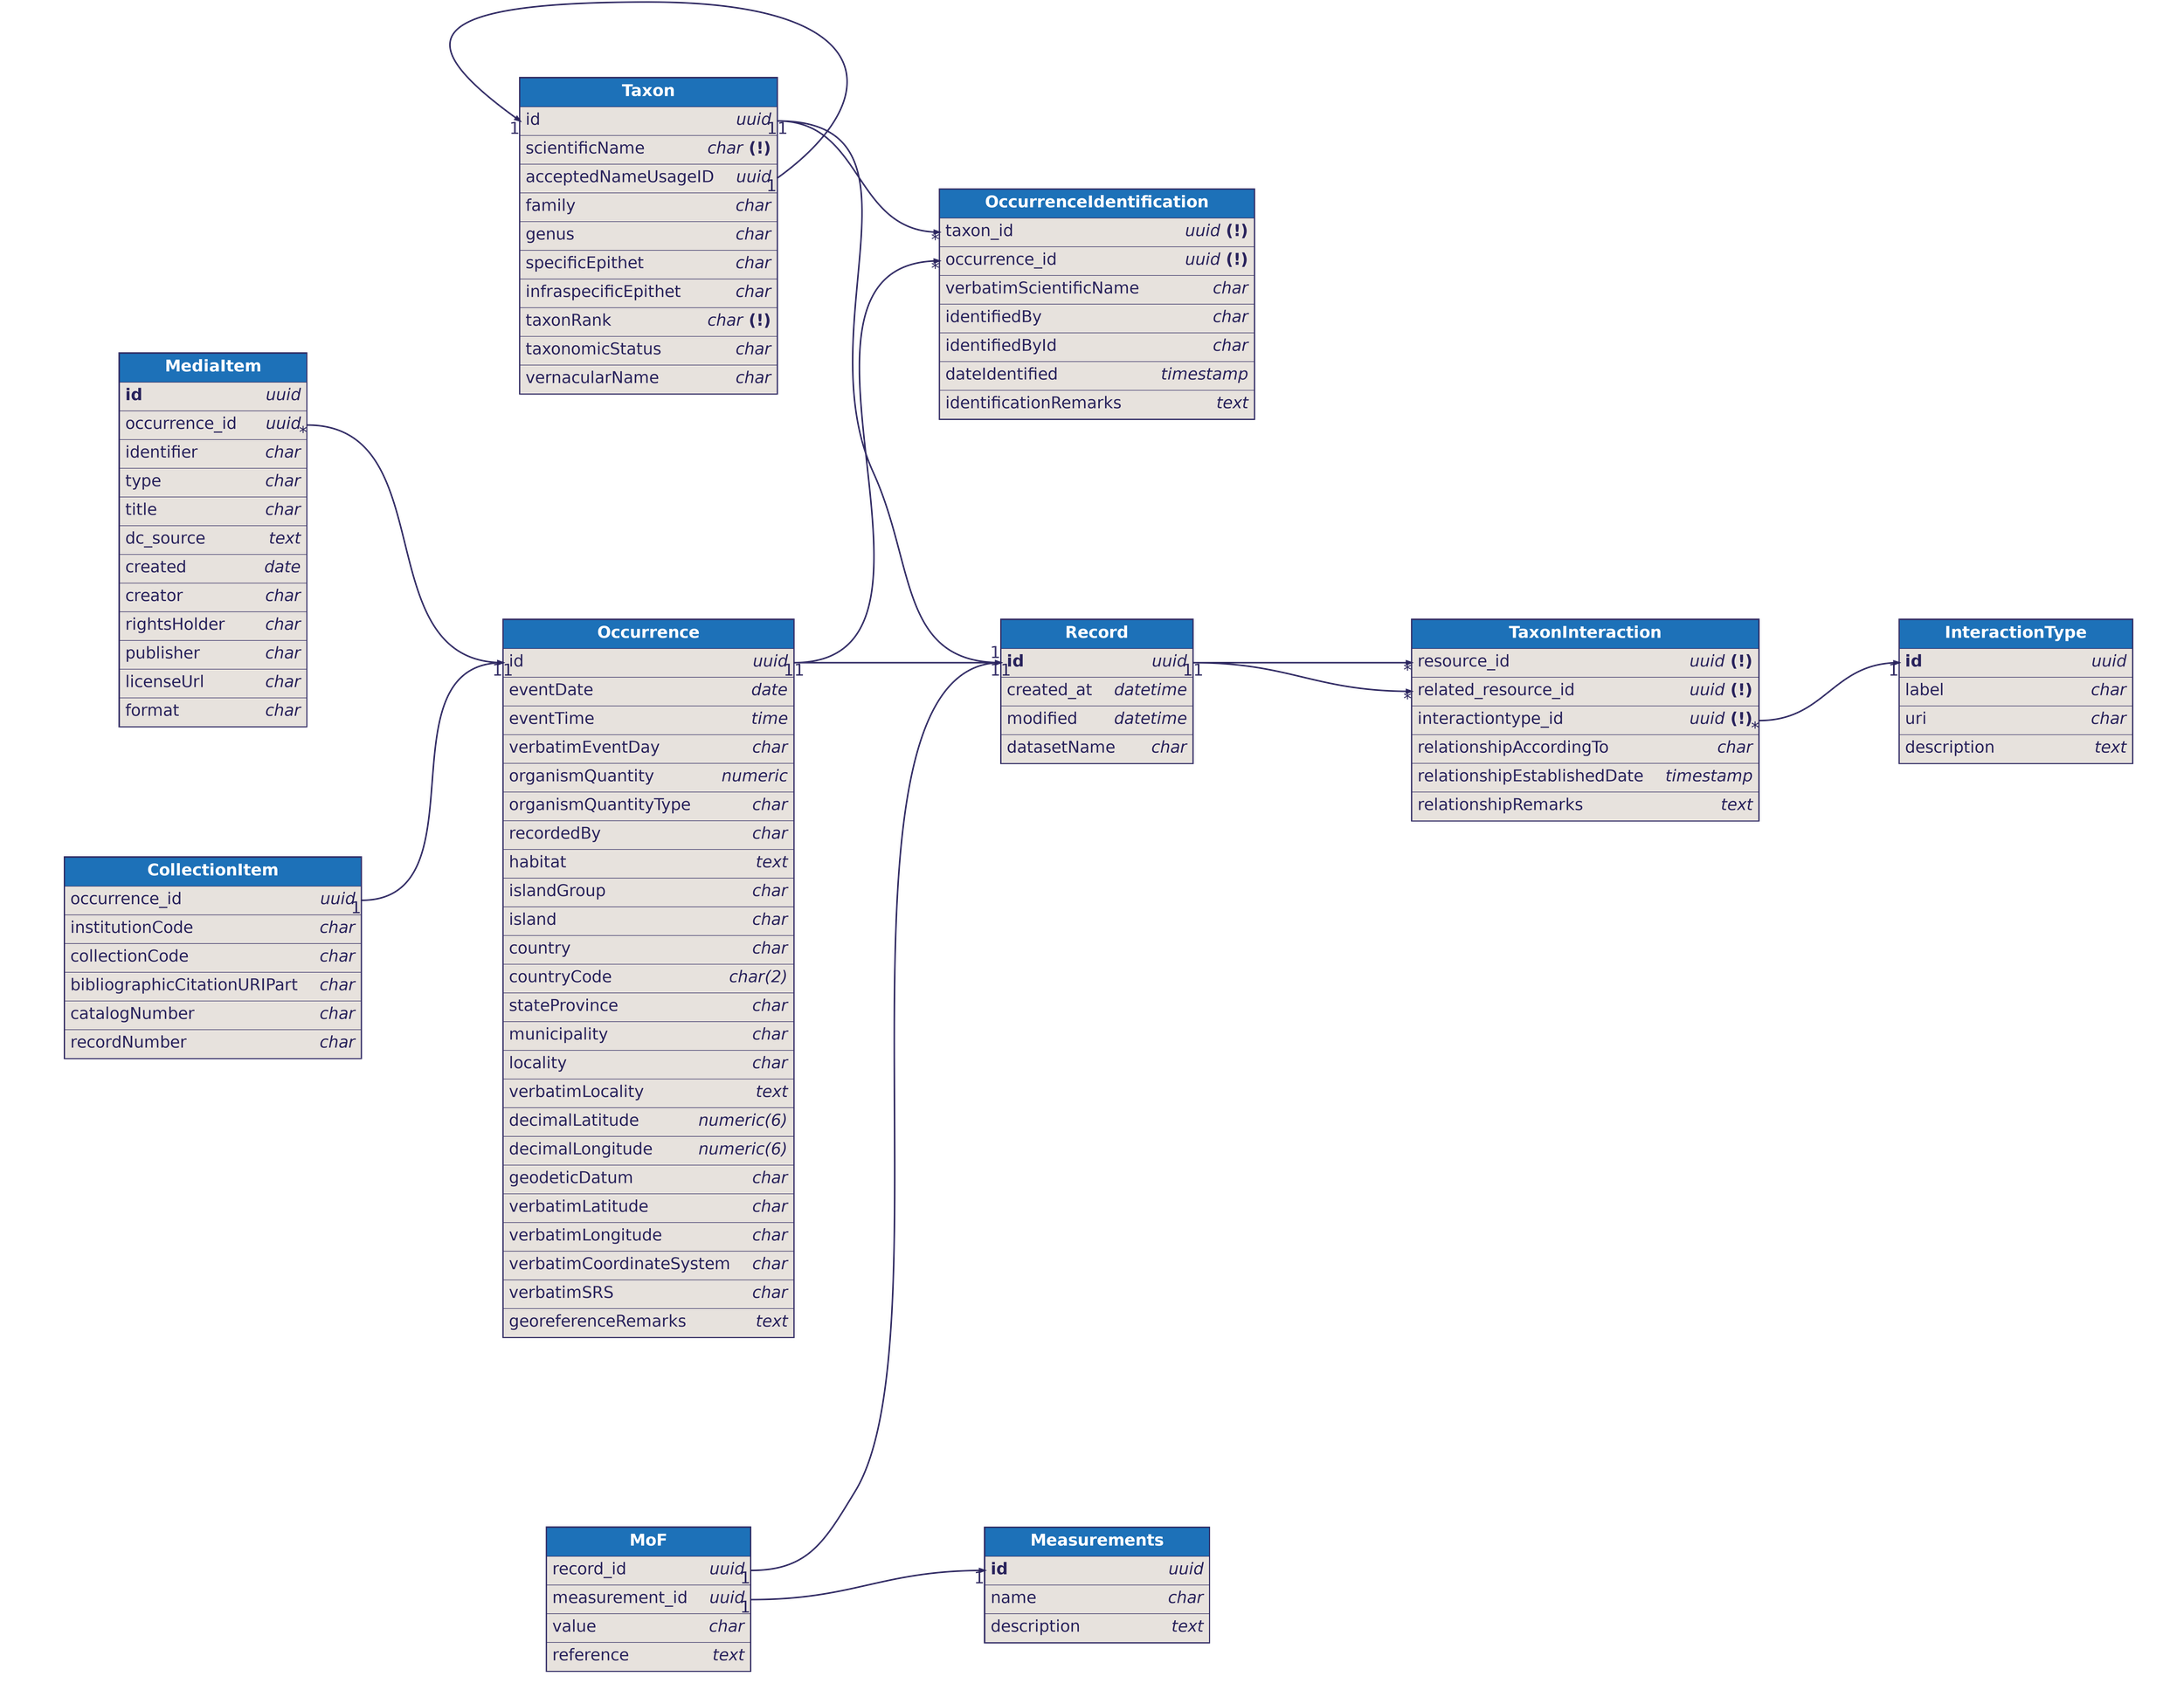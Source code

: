 digraph dbml {
      rankdir=LR;
      graph [fontname="helvetica", fontsize=32, fontcolor="#29235c", bgcolor="transparent"];
      node [penwidth=0, margin=0, fontname="helvetica", fontsize=32, fontcolor="#29235c"];
      edge [fontname="helvetica", fontsize=32, fontcolor="#29235c", color="#29235c"];

      
      
      
      "Record" [id="Record";label=<<TABLE BORDER="2" COLOR="#29235c" CELLBORDER="1" CELLSPACING="0" CELLPADDING="10" >
      <TR><TD PORT="f0" WIDTH="150" BGCOLOR="#1d71b8"><font color="#ffffff"><B>       Record       </B></font></TD></TR>
<TR><TD ALIGN="left" PORT="f1" BGCOLOR="#e7e2dd">
      <TABLE CELLPADDING="0" CELLSPACING="0" BORDER="0">
        <TR>
          <TD ALIGN="LEFT"><b>id</b><FONT>    </FONT></TD>
          <TD ALIGN="RIGHT"><font><i>uuid</i></font></TD>
        </TR>
      </TABLE>
    </TD></TR>
<TR><TD ALIGN="left" PORT="f2" BGCOLOR="#e7e2dd">
      <TABLE CELLPADDING="0" CELLSPACING="0" BORDER="0">
        <TR>
          <TD ALIGN="LEFT">created_at<FONT>    </FONT></TD>
          <TD ALIGN="RIGHT"><font><i>datetime</i></font></TD>
        </TR>
      </TABLE>
    </TD></TR>
<TR><TD ALIGN="left" PORT="f3" BGCOLOR="#e7e2dd">
      <TABLE CELLPADDING="0" CELLSPACING="0" BORDER="0">
        <TR>
          <TD ALIGN="LEFT">modified<FONT>    </FONT></TD>
          <TD ALIGN="RIGHT"><font><i>datetime</i></font></TD>
        </TR>
      </TABLE>
    </TD></TR>
<TR><TD ALIGN="left" PORT="f4" BGCOLOR="#e7e2dd">
      <TABLE CELLPADDING="0" CELLSPACING="0" BORDER="0">
        <TR>
          <TD ALIGN="LEFT">datasetName<FONT>    </FONT></TD>
          <TD ALIGN="RIGHT"><font><i>char</i></font></TD>
        </TR>
      </TABLE>
    </TD></TR>
    </TABLE>>];
"Taxon" [id="Taxon";label=<<TABLE BORDER="2" COLOR="#29235c" CELLBORDER="1" CELLSPACING="0" CELLPADDING="10" >
      <TR><TD PORT="f0" WIDTH="150" BGCOLOR="#1d71b8"><font color="#ffffff"><B>       Taxon       </B></font></TD></TR>
<TR><TD ALIGN="left" PORT="f1" BGCOLOR="#e7e2dd">
      <TABLE CELLPADDING="0" CELLSPACING="0" BORDER="0">
        <TR>
          <TD ALIGN="LEFT">id<FONT>    </FONT></TD>
          <TD ALIGN="RIGHT"><font><i>uuid</i></font></TD>
        </TR>
      </TABLE>
    </TD></TR>
<TR><TD ALIGN="left" PORT="f2" BGCOLOR="#e7e2dd">
      <TABLE CELLPADDING="0" CELLSPACING="0" BORDER="0">
        <TR>
          <TD ALIGN="LEFT">scientificName<FONT>    </FONT></TD>
          <TD ALIGN="RIGHT"><font><i>char</i> <b>(!)</b></font></TD>
        </TR>
      </TABLE>
    </TD></TR>
<TR><TD ALIGN="left" PORT="f3" BGCOLOR="#e7e2dd">
      <TABLE CELLPADDING="0" CELLSPACING="0" BORDER="0">
        <TR>
          <TD ALIGN="LEFT">acceptedNameUsageID<FONT>    </FONT></TD>
          <TD ALIGN="RIGHT"><font><i>uuid</i></font></TD>
        </TR>
      </TABLE>
    </TD></TR>
<TR><TD ALIGN="left" PORT="f4" BGCOLOR="#e7e2dd">
      <TABLE CELLPADDING="0" CELLSPACING="0" BORDER="0">
        <TR>
          <TD ALIGN="LEFT">family<FONT>    </FONT></TD>
          <TD ALIGN="RIGHT"><font><i>char</i></font></TD>
        </TR>
      </TABLE>
    </TD></TR>
<TR><TD ALIGN="left" PORT="f5" BGCOLOR="#e7e2dd">
      <TABLE CELLPADDING="0" CELLSPACING="0" BORDER="0">
        <TR>
          <TD ALIGN="LEFT">genus<FONT>    </FONT></TD>
          <TD ALIGN="RIGHT"><font><i>char</i></font></TD>
        </TR>
      </TABLE>
    </TD></TR>
<TR><TD ALIGN="left" PORT="f6" BGCOLOR="#e7e2dd">
      <TABLE CELLPADDING="0" CELLSPACING="0" BORDER="0">
        <TR>
          <TD ALIGN="LEFT">specificEpithet<FONT>    </FONT></TD>
          <TD ALIGN="RIGHT"><font><i>char</i></font></TD>
        </TR>
      </TABLE>
    </TD></TR>
<TR><TD ALIGN="left" PORT="f7" BGCOLOR="#e7e2dd">
      <TABLE CELLPADDING="0" CELLSPACING="0" BORDER="0">
        <TR>
          <TD ALIGN="LEFT">infraspecificEpithet<FONT>    </FONT></TD>
          <TD ALIGN="RIGHT"><font><i>char</i></font></TD>
        </TR>
      </TABLE>
    </TD></TR>
<TR><TD ALIGN="left" PORT="f8" BGCOLOR="#e7e2dd">
      <TABLE CELLPADDING="0" CELLSPACING="0" BORDER="0">
        <TR>
          <TD ALIGN="LEFT">taxonRank<FONT>    </FONT></TD>
          <TD ALIGN="RIGHT"><font><i>char</i> <b>(!)</b></font></TD>
        </TR>
      </TABLE>
    </TD></TR>
<TR><TD ALIGN="left" PORT="f9" BGCOLOR="#e7e2dd">
      <TABLE CELLPADDING="0" CELLSPACING="0" BORDER="0">
        <TR>
          <TD ALIGN="LEFT">taxonomicStatus<FONT>    </FONT></TD>
          <TD ALIGN="RIGHT"><font><i>char</i></font></TD>
        </TR>
      </TABLE>
    </TD></TR>
<TR><TD ALIGN="left" PORT="f10" BGCOLOR="#e7e2dd">
      <TABLE CELLPADDING="0" CELLSPACING="0" BORDER="0">
        <TR>
          <TD ALIGN="LEFT">vernacularName<FONT>    </FONT></TD>
          <TD ALIGN="RIGHT"><font><i>char</i></font></TD>
        </TR>
      </TABLE>
    </TD></TR>
    </TABLE>>];
"Occurrence" [id="Occurrence";label=<<TABLE BORDER="2" COLOR="#29235c" CELLBORDER="1" CELLSPACING="0" CELLPADDING="10" >
      <TR><TD PORT="f0" WIDTH="150" BGCOLOR="#1d71b8"><font color="#ffffff"><B>       Occurrence       </B></font></TD></TR>
<TR><TD ALIGN="left" PORT="f1" BGCOLOR="#e7e2dd">
      <TABLE CELLPADDING="0" CELLSPACING="0" BORDER="0">
        <TR>
          <TD ALIGN="LEFT">id<FONT>    </FONT></TD>
          <TD ALIGN="RIGHT"><font><i>uuid</i></font></TD>
        </TR>
      </TABLE>
    </TD></TR>
<TR><TD ALIGN="left" PORT="f2" BGCOLOR="#e7e2dd">
      <TABLE CELLPADDING="0" CELLSPACING="0" BORDER="0">
        <TR>
          <TD ALIGN="LEFT">eventDate<FONT>    </FONT></TD>
          <TD ALIGN="RIGHT"><font><i>date</i></font></TD>
        </TR>
      </TABLE>
    </TD></TR>
<TR><TD ALIGN="left" PORT="f3" BGCOLOR="#e7e2dd">
      <TABLE CELLPADDING="0" CELLSPACING="0" BORDER="0">
        <TR>
          <TD ALIGN="LEFT">eventTime<FONT>    </FONT></TD>
          <TD ALIGN="RIGHT"><font><i>time</i></font></TD>
        </TR>
      </TABLE>
    </TD></TR>
<TR><TD ALIGN="left" PORT="f4" BGCOLOR="#e7e2dd">
      <TABLE CELLPADDING="0" CELLSPACING="0" BORDER="0">
        <TR>
          <TD ALIGN="LEFT">verbatimEventDay<FONT>    </FONT></TD>
          <TD ALIGN="RIGHT"><font><i>char</i></font></TD>
        </TR>
      </TABLE>
    </TD></TR>
<TR><TD ALIGN="left" PORT="f5" BGCOLOR="#e7e2dd">
      <TABLE CELLPADDING="0" CELLSPACING="0" BORDER="0">
        <TR>
          <TD ALIGN="LEFT">organismQuantity<FONT>    </FONT></TD>
          <TD ALIGN="RIGHT"><font><i>numeric</i></font></TD>
        </TR>
      </TABLE>
    </TD></TR>
<TR><TD ALIGN="left" PORT="f6" BGCOLOR="#e7e2dd">
      <TABLE CELLPADDING="0" CELLSPACING="0" BORDER="0">
        <TR>
          <TD ALIGN="LEFT">organismQuantityType<FONT>    </FONT></TD>
          <TD ALIGN="RIGHT"><font><i>char</i></font></TD>
        </TR>
      </TABLE>
    </TD></TR>
<TR><TD ALIGN="left" PORT="f7" BGCOLOR="#e7e2dd">
      <TABLE CELLPADDING="0" CELLSPACING="0" BORDER="0">
        <TR>
          <TD ALIGN="LEFT">recordedBy<FONT>    </FONT></TD>
          <TD ALIGN="RIGHT"><font><i>char</i></font></TD>
        </TR>
      </TABLE>
    </TD></TR>
<TR><TD ALIGN="left" PORT="f8" BGCOLOR="#e7e2dd">
      <TABLE CELLPADDING="0" CELLSPACING="0" BORDER="0">
        <TR>
          <TD ALIGN="LEFT">habitat<FONT>    </FONT></TD>
          <TD ALIGN="RIGHT"><font><i>text</i></font></TD>
        </TR>
      </TABLE>
    </TD></TR>
<TR><TD ALIGN="left" PORT="f9" BGCOLOR="#e7e2dd">
      <TABLE CELLPADDING="0" CELLSPACING="0" BORDER="0">
        <TR>
          <TD ALIGN="LEFT">islandGroup<FONT>    </FONT></TD>
          <TD ALIGN="RIGHT"><font><i>char</i></font></TD>
        </TR>
      </TABLE>
    </TD></TR>
<TR><TD ALIGN="left" PORT="f10" BGCOLOR="#e7e2dd">
      <TABLE CELLPADDING="0" CELLSPACING="0" BORDER="0">
        <TR>
          <TD ALIGN="LEFT">island<FONT>    </FONT></TD>
          <TD ALIGN="RIGHT"><font><i>char</i></font></TD>
        </TR>
      </TABLE>
    </TD></TR>
<TR><TD ALIGN="left" PORT="f11" BGCOLOR="#e7e2dd">
      <TABLE CELLPADDING="0" CELLSPACING="0" BORDER="0">
        <TR>
          <TD ALIGN="LEFT">country<FONT>    </FONT></TD>
          <TD ALIGN="RIGHT"><font><i>char</i></font></TD>
        </TR>
      </TABLE>
    </TD></TR>
<TR><TD ALIGN="left" PORT="f12" BGCOLOR="#e7e2dd">
      <TABLE CELLPADDING="0" CELLSPACING="0" BORDER="0">
        <TR>
          <TD ALIGN="LEFT">countryCode<FONT>    </FONT></TD>
          <TD ALIGN="RIGHT"><font><i>char(2)</i></font></TD>
        </TR>
      </TABLE>
    </TD></TR>
<TR><TD ALIGN="left" PORT="f13" BGCOLOR="#e7e2dd">
      <TABLE CELLPADDING="0" CELLSPACING="0" BORDER="0">
        <TR>
          <TD ALIGN="LEFT">stateProvince<FONT>    </FONT></TD>
          <TD ALIGN="RIGHT"><font><i>char</i></font></TD>
        </TR>
      </TABLE>
    </TD></TR>
<TR><TD ALIGN="left" PORT="f14" BGCOLOR="#e7e2dd">
      <TABLE CELLPADDING="0" CELLSPACING="0" BORDER="0">
        <TR>
          <TD ALIGN="LEFT">municipality<FONT>    </FONT></TD>
          <TD ALIGN="RIGHT"><font><i>char</i></font></TD>
        </TR>
      </TABLE>
    </TD></TR>
<TR><TD ALIGN="left" PORT="f15" BGCOLOR="#e7e2dd">
      <TABLE CELLPADDING="0" CELLSPACING="0" BORDER="0">
        <TR>
          <TD ALIGN="LEFT">locality<FONT>    </FONT></TD>
          <TD ALIGN="RIGHT"><font><i>char</i></font></TD>
        </TR>
      </TABLE>
    </TD></TR>
<TR><TD ALIGN="left" PORT="f16" BGCOLOR="#e7e2dd">
      <TABLE CELLPADDING="0" CELLSPACING="0" BORDER="0">
        <TR>
          <TD ALIGN="LEFT">verbatimLocality<FONT>    </FONT></TD>
          <TD ALIGN="RIGHT"><font><i>text</i></font></TD>
        </TR>
      </TABLE>
    </TD></TR>
<TR><TD ALIGN="left" PORT="f17" BGCOLOR="#e7e2dd">
      <TABLE CELLPADDING="0" CELLSPACING="0" BORDER="0">
        <TR>
          <TD ALIGN="LEFT">decimalLatitude<FONT>    </FONT></TD>
          <TD ALIGN="RIGHT"><font><i>numeric(6)</i></font></TD>
        </TR>
      </TABLE>
    </TD></TR>
<TR><TD ALIGN="left" PORT="f18" BGCOLOR="#e7e2dd">
      <TABLE CELLPADDING="0" CELLSPACING="0" BORDER="0">
        <TR>
          <TD ALIGN="LEFT">decimalLongitude<FONT>    </FONT></TD>
          <TD ALIGN="RIGHT"><font><i>numeric(6)</i></font></TD>
        </TR>
      </TABLE>
    </TD></TR>
<TR><TD ALIGN="left" PORT="f19" BGCOLOR="#e7e2dd">
      <TABLE CELLPADDING="0" CELLSPACING="0" BORDER="0">
        <TR>
          <TD ALIGN="LEFT">geodeticDatum<FONT>    </FONT></TD>
          <TD ALIGN="RIGHT"><font><i>char</i></font></TD>
        </TR>
      </TABLE>
    </TD></TR>
<TR><TD ALIGN="left" PORT="f20" BGCOLOR="#e7e2dd">
      <TABLE CELLPADDING="0" CELLSPACING="0" BORDER="0">
        <TR>
          <TD ALIGN="LEFT">verbatimLatitude<FONT>    </FONT></TD>
          <TD ALIGN="RIGHT"><font><i>char</i></font></TD>
        </TR>
      </TABLE>
    </TD></TR>
<TR><TD ALIGN="left" PORT="f21" BGCOLOR="#e7e2dd">
      <TABLE CELLPADDING="0" CELLSPACING="0" BORDER="0">
        <TR>
          <TD ALIGN="LEFT">verbatimLongitude<FONT>    </FONT></TD>
          <TD ALIGN="RIGHT"><font><i>char</i></font></TD>
        </TR>
      </TABLE>
    </TD></TR>
<TR><TD ALIGN="left" PORT="f22" BGCOLOR="#e7e2dd">
      <TABLE CELLPADDING="0" CELLSPACING="0" BORDER="0">
        <TR>
          <TD ALIGN="LEFT">verbatimCoordinateSystem<FONT>    </FONT></TD>
          <TD ALIGN="RIGHT"><font><i>char</i></font></TD>
        </TR>
      </TABLE>
    </TD></TR>
<TR><TD ALIGN="left" PORT="f23" BGCOLOR="#e7e2dd">
      <TABLE CELLPADDING="0" CELLSPACING="0" BORDER="0">
        <TR>
          <TD ALIGN="LEFT">verbatimSRS<FONT>    </FONT></TD>
          <TD ALIGN="RIGHT"><font><i>char</i></font></TD>
        </TR>
      </TABLE>
    </TD></TR>
<TR><TD ALIGN="left" PORT="f24" BGCOLOR="#e7e2dd">
      <TABLE CELLPADDING="0" CELLSPACING="0" BORDER="0">
        <TR>
          <TD ALIGN="LEFT">georeferenceRemarks<FONT>    </FONT></TD>
          <TD ALIGN="RIGHT"><font><i>text</i></font></TD>
        </TR>
      </TABLE>
    </TD></TR>
    </TABLE>>];
"Measurements" [id="Measurements";label=<<TABLE BORDER="2" COLOR="#29235c" CELLBORDER="1" CELLSPACING="0" CELLPADDING="10" >
      <TR><TD PORT="f0" WIDTH="150" BGCOLOR="#1d71b8"><font color="#ffffff"><B>       Measurements       </B></font></TD></TR>
<TR><TD ALIGN="left" PORT="f1" BGCOLOR="#e7e2dd">
      <TABLE CELLPADDING="0" CELLSPACING="0" BORDER="0">
        <TR>
          <TD ALIGN="LEFT"><b>id</b><FONT>    </FONT></TD>
          <TD ALIGN="RIGHT"><font><i>uuid</i></font></TD>
        </TR>
      </TABLE>
    </TD></TR>
<TR><TD ALIGN="left" PORT="f2" BGCOLOR="#e7e2dd">
      <TABLE CELLPADDING="0" CELLSPACING="0" BORDER="0">
        <TR>
          <TD ALIGN="LEFT">name<FONT>    </FONT></TD>
          <TD ALIGN="RIGHT"><font><i>char</i></font></TD>
        </TR>
      </TABLE>
    </TD></TR>
<TR><TD ALIGN="left" PORT="f3" BGCOLOR="#e7e2dd">
      <TABLE CELLPADDING="0" CELLSPACING="0" BORDER="0">
        <TR>
          <TD ALIGN="LEFT">description<FONT>    </FONT></TD>
          <TD ALIGN="RIGHT"><font><i>text</i></font></TD>
        </TR>
      </TABLE>
    </TD></TR>
    </TABLE>>];
"MoF" [id="MoF";label=<<TABLE BORDER="2" COLOR="#29235c" CELLBORDER="1" CELLSPACING="0" CELLPADDING="10" >
      <TR><TD PORT="f0" WIDTH="150" BGCOLOR="#1d71b8"><font color="#ffffff"><B>       MoF       </B></font></TD></TR>
<TR><TD ALIGN="left" PORT="f1" BGCOLOR="#e7e2dd">
      <TABLE CELLPADDING="0" CELLSPACING="0" BORDER="0">
        <TR>
          <TD ALIGN="LEFT">record_id<FONT>    </FONT></TD>
          <TD ALIGN="RIGHT"><font><i>uuid</i></font></TD>
        </TR>
      </TABLE>
    </TD></TR>
<TR><TD ALIGN="left" PORT="f2" BGCOLOR="#e7e2dd">
      <TABLE CELLPADDING="0" CELLSPACING="0" BORDER="0">
        <TR>
          <TD ALIGN="LEFT">measurement_id<FONT>    </FONT></TD>
          <TD ALIGN="RIGHT"><font><i>uuid</i></font></TD>
        </TR>
      </TABLE>
    </TD></TR>
<TR><TD ALIGN="left" PORT="f3" BGCOLOR="#e7e2dd">
      <TABLE CELLPADDING="0" CELLSPACING="0" BORDER="0">
        <TR>
          <TD ALIGN="LEFT">value<FONT>    </FONT></TD>
          <TD ALIGN="RIGHT"><font><i>char</i></font></TD>
        </TR>
      </TABLE>
    </TD></TR>
<TR><TD ALIGN="left" PORT="f4" BGCOLOR="#e7e2dd">
      <TABLE CELLPADDING="0" CELLSPACING="0" BORDER="0">
        <TR>
          <TD ALIGN="LEFT">reference<FONT>    </FONT></TD>
          <TD ALIGN="RIGHT"><font><i>text</i></font></TD>
        </TR>
      </TABLE>
    </TD></TR>
    </TABLE>>];
"MediaItem" [id="MediaItem";label=<<TABLE BORDER="2" COLOR="#29235c" CELLBORDER="1" CELLSPACING="0" CELLPADDING="10" >
      <TR><TD PORT="f0" WIDTH="150" BGCOLOR="#1d71b8"><font color="#ffffff"><B>       MediaItem       </B></font></TD></TR>
<TR><TD ALIGN="left" PORT="f1" BGCOLOR="#e7e2dd">
      <TABLE CELLPADDING="0" CELLSPACING="0" BORDER="0">
        <TR>
          <TD ALIGN="LEFT"><b>id</b><FONT>    </FONT></TD>
          <TD ALIGN="RIGHT"><font><i>uuid</i></font></TD>
        </TR>
      </TABLE>
    </TD></TR>
<TR><TD ALIGN="left" PORT="f2" BGCOLOR="#e7e2dd">
      <TABLE CELLPADDING="0" CELLSPACING="0" BORDER="0">
        <TR>
          <TD ALIGN="LEFT">occurrence_id<FONT>    </FONT></TD>
          <TD ALIGN="RIGHT"><font><i>uuid</i></font></TD>
        </TR>
      </TABLE>
    </TD></TR>
<TR><TD ALIGN="left" PORT="f3" BGCOLOR="#e7e2dd">
      <TABLE CELLPADDING="0" CELLSPACING="0" BORDER="0">
        <TR>
          <TD ALIGN="LEFT">identifier<FONT>    </FONT></TD>
          <TD ALIGN="RIGHT"><font><i>char</i></font></TD>
        </TR>
      </TABLE>
    </TD></TR>
<TR><TD ALIGN="left" PORT="f4" BGCOLOR="#e7e2dd">
      <TABLE CELLPADDING="0" CELLSPACING="0" BORDER="0">
        <TR>
          <TD ALIGN="LEFT">type<FONT>    </FONT></TD>
          <TD ALIGN="RIGHT"><font><i>char</i></font></TD>
        </TR>
      </TABLE>
    </TD></TR>
<TR><TD ALIGN="left" PORT="f5" BGCOLOR="#e7e2dd">
      <TABLE CELLPADDING="0" CELLSPACING="0" BORDER="0">
        <TR>
          <TD ALIGN="LEFT">title<FONT>    </FONT></TD>
          <TD ALIGN="RIGHT"><font><i>char</i></font></TD>
        </TR>
      </TABLE>
    </TD></TR>
<TR><TD ALIGN="left" PORT="f6" BGCOLOR="#e7e2dd">
      <TABLE CELLPADDING="0" CELLSPACING="0" BORDER="0">
        <TR>
          <TD ALIGN="LEFT">dc_source<FONT>    </FONT></TD>
          <TD ALIGN="RIGHT"><font><i>text</i></font></TD>
        </TR>
      </TABLE>
    </TD></TR>
<TR><TD ALIGN="left" PORT="f7" BGCOLOR="#e7e2dd">
      <TABLE CELLPADDING="0" CELLSPACING="0" BORDER="0">
        <TR>
          <TD ALIGN="LEFT">created<FONT>    </FONT></TD>
          <TD ALIGN="RIGHT"><font><i>date</i></font></TD>
        </TR>
      </TABLE>
    </TD></TR>
<TR><TD ALIGN="left" PORT="f8" BGCOLOR="#e7e2dd">
      <TABLE CELLPADDING="0" CELLSPACING="0" BORDER="0">
        <TR>
          <TD ALIGN="LEFT">creator<FONT>    </FONT></TD>
          <TD ALIGN="RIGHT"><font><i>char</i></font></TD>
        </TR>
      </TABLE>
    </TD></TR>
<TR><TD ALIGN="left" PORT="f9" BGCOLOR="#e7e2dd">
      <TABLE CELLPADDING="0" CELLSPACING="0" BORDER="0">
        <TR>
          <TD ALIGN="LEFT">rightsHolder<FONT>    </FONT></TD>
          <TD ALIGN="RIGHT"><font><i>char</i></font></TD>
        </TR>
      </TABLE>
    </TD></TR>
<TR><TD ALIGN="left" PORT="f10" BGCOLOR="#e7e2dd">
      <TABLE CELLPADDING="0" CELLSPACING="0" BORDER="0">
        <TR>
          <TD ALIGN="LEFT">publisher<FONT>    </FONT></TD>
          <TD ALIGN="RIGHT"><font><i>char</i></font></TD>
        </TR>
      </TABLE>
    </TD></TR>
<TR><TD ALIGN="left" PORT="f11" BGCOLOR="#e7e2dd">
      <TABLE CELLPADDING="0" CELLSPACING="0" BORDER="0">
        <TR>
          <TD ALIGN="LEFT">licenseUrl<FONT>    </FONT></TD>
          <TD ALIGN="RIGHT"><font><i>char</i></font></TD>
        </TR>
      </TABLE>
    </TD></TR>
<TR><TD ALIGN="left" PORT="f12" BGCOLOR="#e7e2dd">
      <TABLE CELLPADDING="0" CELLSPACING="0" BORDER="0">
        <TR>
          <TD ALIGN="LEFT">format<FONT>    </FONT></TD>
          <TD ALIGN="RIGHT"><font><i>char</i></font></TD>
        </TR>
      </TABLE>
    </TD></TR>
    </TABLE>>];
"CollectionItem" [id="CollectionItem";label=<<TABLE BORDER="2" COLOR="#29235c" CELLBORDER="1" CELLSPACING="0" CELLPADDING="10" >
      <TR><TD PORT="f0" WIDTH="150" BGCOLOR="#1d71b8"><font color="#ffffff"><B>       CollectionItem       </B></font></TD></TR>
<TR><TD ALIGN="left" PORT="f1" BGCOLOR="#e7e2dd">
      <TABLE CELLPADDING="0" CELLSPACING="0" BORDER="0">
        <TR>
          <TD ALIGN="LEFT">occurrence_id<FONT>    </FONT></TD>
          <TD ALIGN="RIGHT"><font><i>uuid</i></font></TD>
        </TR>
      </TABLE>
    </TD></TR>
<TR><TD ALIGN="left" PORT="f2" BGCOLOR="#e7e2dd">
      <TABLE CELLPADDING="0" CELLSPACING="0" BORDER="0">
        <TR>
          <TD ALIGN="LEFT">institutionCode<FONT>    </FONT></TD>
          <TD ALIGN="RIGHT"><font><i>char</i></font></TD>
        </TR>
      </TABLE>
    </TD></TR>
<TR><TD ALIGN="left" PORT="f3" BGCOLOR="#e7e2dd">
      <TABLE CELLPADDING="0" CELLSPACING="0" BORDER="0">
        <TR>
          <TD ALIGN="LEFT">collectionCode<FONT>    </FONT></TD>
          <TD ALIGN="RIGHT"><font><i>char</i></font></TD>
        </TR>
      </TABLE>
    </TD></TR>
<TR><TD ALIGN="left" PORT="f4" BGCOLOR="#e7e2dd">
      <TABLE CELLPADDING="0" CELLSPACING="0" BORDER="0">
        <TR>
          <TD ALIGN="LEFT">bibliographicCitationURIPart<FONT>    </FONT></TD>
          <TD ALIGN="RIGHT"><font><i>char</i></font></TD>
        </TR>
      </TABLE>
    </TD></TR>
<TR><TD ALIGN="left" PORT="f5" BGCOLOR="#e7e2dd">
      <TABLE CELLPADDING="0" CELLSPACING="0" BORDER="0">
        <TR>
          <TD ALIGN="LEFT">catalogNumber<FONT>    </FONT></TD>
          <TD ALIGN="RIGHT"><font><i>char</i></font></TD>
        </TR>
      </TABLE>
    </TD></TR>
<TR><TD ALIGN="left" PORT="f6" BGCOLOR="#e7e2dd">
      <TABLE CELLPADDING="0" CELLSPACING="0" BORDER="0">
        <TR>
          <TD ALIGN="LEFT">recordNumber<FONT>    </FONT></TD>
          <TD ALIGN="RIGHT"><font><i>char</i></font></TD>
        </TR>
      </TABLE>
    </TD></TR>
    </TABLE>>];
"OccurrenceIdentification" [id="OccurrenceIdentification";label=<<TABLE BORDER="2" COLOR="#29235c" CELLBORDER="1" CELLSPACING="0" CELLPADDING="10" >
      <TR><TD PORT="f0" WIDTH="150" BGCOLOR="#1d71b8"><font color="#ffffff"><B>       OccurrenceIdentification       </B></font></TD></TR>
<TR><TD ALIGN="left" PORT="f1" BGCOLOR="#e7e2dd">
      <TABLE CELLPADDING="0" CELLSPACING="0" BORDER="0">
        <TR>
          <TD ALIGN="LEFT">taxon_id<FONT>    </FONT></TD>
          <TD ALIGN="RIGHT"><font><i>uuid</i> <b>(!)</b></font></TD>
        </TR>
      </TABLE>
    </TD></TR>
<TR><TD ALIGN="left" PORT="f2" BGCOLOR="#e7e2dd">
      <TABLE CELLPADDING="0" CELLSPACING="0" BORDER="0">
        <TR>
          <TD ALIGN="LEFT">occurrence_id<FONT>    </FONT></TD>
          <TD ALIGN="RIGHT"><font><i>uuid</i> <b>(!)</b></font></TD>
        </TR>
      </TABLE>
    </TD></TR>
<TR><TD ALIGN="left" PORT="f3" BGCOLOR="#e7e2dd">
      <TABLE CELLPADDING="0" CELLSPACING="0" BORDER="0">
        <TR>
          <TD ALIGN="LEFT">verbatimScientificName<FONT>    </FONT></TD>
          <TD ALIGN="RIGHT"><font><i>char</i></font></TD>
        </TR>
      </TABLE>
    </TD></TR>
<TR><TD ALIGN="left" PORT="f4" BGCOLOR="#e7e2dd">
      <TABLE CELLPADDING="0" CELLSPACING="0" BORDER="0">
        <TR>
          <TD ALIGN="LEFT">identifiedBy<FONT>    </FONT></TD>
          <TD ALIGN="RIGHT"><font><i>char</i></font></TD>
        </TR>
      </TABLE>
    </TD></TR>
<TR><TD ALIGN="left" PORT="f5" BGCOLOR="#e7e2dd">
      <TABLE CELLPADDING="0" CELLSPACING="0" BORDER="0">
        <TR>
          <TD ALIGN="LEFT">identifiedById<FONT>    </FONT></TD>
          <TD ALIGN="RIGHT"><font><i>char</i></font></TD>
        </TR>
      </TABLE>
    </TD></TR>
<TR><TD ALIGN="left" PORT="f6" BGCOLOR="#e7e2dd">
      <TABLE CELLPADDING="0" CELLSPACING="0" BORDER="0">
        <TR>
          <TD ALIGN="LEFT">dateIdentified<FONT>    </FONT></TD>
          <TD ALIGN="RIGHT"><font><i>timestamp</i></font></TD>
        </TR>
      </TABLE>
    </TD></TR>
<TR><TD ALIGN="left" PORT="f7" BGCOLOR="#e7e2dd">
      <TABLE CELLPADDING="0" CELLSPACING="0" BORDER="0">
        <TR>
          <TD ALIGN="LEFT">identificationRemarks<FONT>    </FONT></TD>
          <TD ALIGN="RIGHT"><font><i>text</i></font></TD>
        </TR>
      </TABLE>
    </TD></TR>
    </TABLE>>];
"TaxonInteraction" [id="TaxonInteraction";label=<<TABLE BORDER="2" COLOR="#29235c" CELLBORDER="1" CELLSPACING="0" CELLPADDING="10" >
      <TR><TD PORT="f0" WIDTH="150" BGCOLOR="#1d71b8"><font color="#ffffff"><B>       TaxonInteraction       </B></font></TD></TR>
<TR><TD ALIGN="left" PORT="f1" BGCOLOR="#e7e2dd">
      <TABLE CELLPADDING="0" CELLSPACING="0" BORDER="0">
        <TR>
          <TD ALIGN="LEFT">resource_id<FONT>    </FONT></TD>
          <TD ALIGN="RIGHT"><font><i>uuid</i> <b>(!)</b></font></TD>
        </TR>
      </TABLE>
    </TD></TR>
<TR><TD ALIGN="left" PORT="f2" BGCOLOR="#e7e2dd">
      <TABLE CELLPADDING="0" CELLSPACING="0" BORDER="0">
        <TR>
          <TD ALIGN="LEFT">related_resource_id<FONT>    </FONT></TD>
          <TD ALIGN="RIGHT"><font><i>uuid</i> <b>(!)</b></font></TD>
        </TR>
      </TABLE>
    </TD></TR>
<TR><TD ALIGN="left" PORT="f3" BGCOLOR="#e7e2dd">
      <TABLE CELLPADDING="0" CELLSPACING="0" BORDER="0">
        <TR>
          <TD ALIGN="LEFT">interactiontype_id<FONT>    </FONT></TD>
          <TD ALIGN="RIGHT"><font><i>uuid</i> <b>(!)</b></font></TD>
        </TR>
      </TABLE>
    </TD></TR>
<TR><TD ALIGN="left" PORT="f4" BGCOLOR="#e7e2dd">
      <TABLE CELLPADDING="0" CELLSPACING="0" BORDER="0">
        <TR>
          <TD ALIGN="LEFT">relationshipAccordingTo<FONT>    </FONT></TD>
          <TD ALIGN="RIGHT"><font><i>char</i></font></TD>
        </TR>
      </TABLE>
    </TD></TR>
<TR><TD ALIGN="left" PORT="f5" BGCOLOR="#e7e2dd">
      <TABLE CELLPADDING="0" CELLSPACING="0" BORDER="0">
        <TR>
          <TD ALIGN="LEFT">relationshipEstablishedDate<FONT>    </FONT></TD>
          <TD ALIGN="RIGHT"><font><i>timestamp</i></font></TD>
        </TR>
      </TABLE>
    </TD></TR>
<TR><TD ALIGN="left" PORT="f6" BGCOLOR="#e7e2dd">
      <TABLE CELLPADDING="0" CELLSPACING="0" BORDER="0">
        <TR>
          <TD ALIGN="LEFT">relationshipRemarks<FONT>    </FONT></TD>
          <TD ALIGN="RIGHT"><font><i>text</i></font></TD>
        </TR>
      </TABLE>
    </TD></TR>
    </TABLE>>];
"InteractionType" [id="InteractionType";label=<<TABLE BORDER="2" COLOR="#29235c" CELLBORDER="1" CELLSPACING="0" CELLPADDING="10" >
      <TR><TD PORT="f0" WIDTH="150" BGCOLOR="#1d71b8"><font color="#ffffff"><B>       InteractionType       </B></font></TD></TR>
<TR><TD ALIGN="left" PORT="f1" BGCOLOR="#e7e2dd">
      <TABLE CELLPADDING="0" CELLSPACING="0" BORDER="0">
        <TR>
          <TD ALIGN="LEFT"><b>id</b><FONT>    </FONT></TD>
          <TD ALIGN="RIGHT"><font><i>uuid</i></font></TD>
        </TR>
      </TABLE>
    </TD></TR>
<TR><TD ALIGN="left" PORT="f2" BGCOLOR="#e7e2dd">
      <TABLE CELLPADDING="0" CELLSPACING="0" BORDER="0">
        <TR>
          <TD ALIGN="LEFT">label<FONT>    </FONT></TD>
          <TD ALIGN="RIGHT"><font><i>char</i></font></TD>
        </TR>
      </TABLE>
    </TD></TR>
<TR><TD ALIGN="left" PORT="f3" BGCOLOR="#e7e2dd">
      <TABLE CELLPADDING="0" CELLSPACING="0" BORDER="0">
        <TR>
          <TD ALIGN="LEFT">uri<FONT>    </FONT></TD>
          <TD ALIGN="RIGHT"><font><i>char</i></font></TD>
        </TR>
      </TABLE>
    </TD></TR>
<TR><TD ALIGN="left" PORT="f4" BGCOLOR="#e7e2dd">
      <TABLE CELLPADDING="0" CELLSPACING="0" BORDER="0">
        <TR>
          <TD ALIGN="LEFT">description<FONT>    </FONT></TD>
          <TD ALIGN="RIGHT"><font><i>text</i></font></TD>
        </TR>
      </TABLE>
    </TD></TR>
    </TABLE>>];
    
      "Taxon":f0 -> "OccurrenceIdentification":f0 [style=invis, weight=100, color=red]
    "Taxon":f1:e -> "OccurrenceIdentification":f1:w [penwidth=3, color="#29235c", headlabel="*", taillabel="1", arrowhead="normal", arrowtail="none"]
"Occurrence":f0 -> "OccurrenceIdentification":f0 [style=invis, weight=100, color=red]
    "Occurrence":f1:e -> "OccurrenceIdentification":f2:w [penwidth=3, color="#29235c", headlabel="*", taillabel="1", arrowhead="normal", arrowtail="none"]
"Record":f0 -> "TaxonInteraction":f0 [style=invis, weight=100, color=red]
    "Record":f1:e -> "TaxonInteraction":f1:w [penwidth=3, color="#29235c", headlabel="*", taillabel="1", arrowhead="normal", arrowtail="none"]
"Record":f0 -> "TaxonInteraction":f0 [style=invis, weight=100, color=red]
    "Record":f1:e -> "TaxonInteraction":f2:w [penwidth=3, color="#29235c", headlabel="*", taillabel="1", arrowhead="normal", arrowtail="none"]
"Taxon":f0 -> "Record":f0 [style=invis, weight=100, color=red]
    "Taxon":f1:e -> "Record":f1:w [penwidth=3, color="#29235c", headlabel="1", taillabel="1", arrowhead="normal", arrowtail="none"]
"Taxon":f0 -> "Taxon":f0 [style=invis, weight=100, color=red]
    "Taxon":f3:e -> "Taxon":f1:w [penwidth=3, color="#29235c", headlabel="1", taillabel="1", arrowhead="normal", arrowtail="none"]
"Occurrence":f0 -> "Record":f0 [style=invis, weight=100, color=red]
    "Occurrence":f1:e -> "Record":f1:w [penwidth=3, color="#29235c", headlabel="1", taillabel="1", arrowhead="normal", arrowtail="none"]
"MoF":f0 -> "Record":f0 [style=invis, weight=100, color=red]
    "MoF":f1:e -> "Record":f1:w [penwidth=3, color="#29235c", headlabel="1", taillabel="1", arrowhead="normal", arrowtail="none"]
"MoF":f0 -> "Measurements":f0 [style=invis, weight=100, color=red]
    "MoF":f2:e -> "Measurements":f1:w [penwidth=3, color="#29235c", headlabel="1", taillabel="1", arrowhead="normal", arrowtail="none"]
"MediaItem":f0 -> "Occurrence":f0 [style=invis, weight=100, color=red]
    "MediaItem":f2:e -> "Occurrence":f1:w [penwidth=3, color="#29235c", headlabel="1", taillabel="*", arrowhead="normal", arrowtail="none"]
"CollectionItem":f0 -> "Occurrence":f0 [style=invis, weight=100, color=red]
    "CollectionItem":f1:e -> "Occurrence":f1:w [penwidth=3, color="#29235c", headlabel="1", taillabel="1", arrowhead="normal", arrowtail="none"]
"TaxonInteraction":f0 -> "InteractionType":f0 [style=invis, weight=100, color=red]
    "TaxonInteraction":f3:e -> "InteractionType":f1:w [penwidth=3, color="#29235c", headlabel="1", taillabel="*", arrowhead="normal", arrowtail="none"]
      
    }
